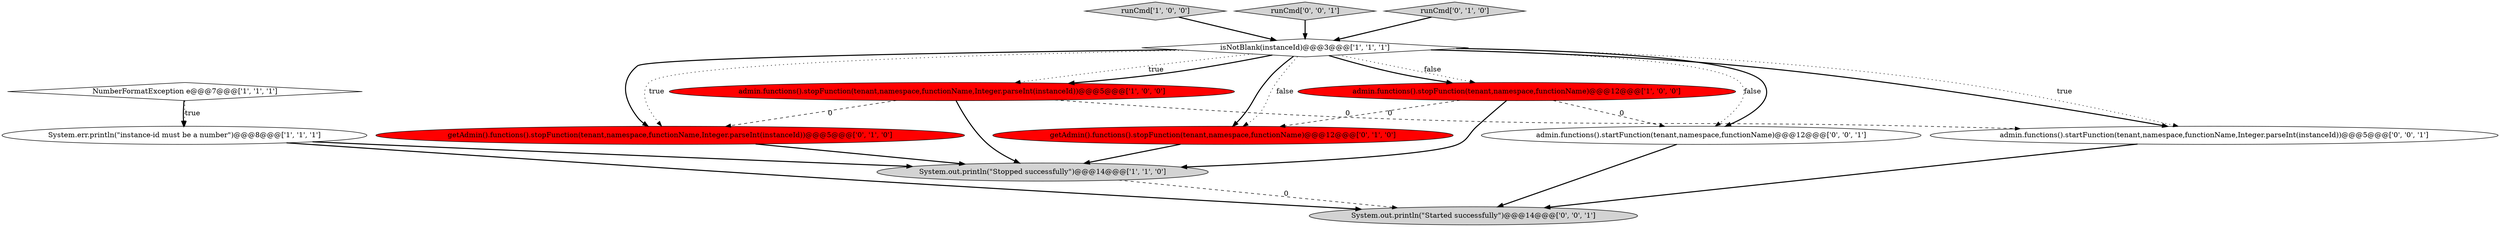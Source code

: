 digraph {
0 [style = filled, label = "System.out.println(\"Stopped successfully\")@@@14@@@['1', '1', '0']", fillcolor = lightgray, shape = ellipse image = "AAA0AAABBB1BBB"];
6 [style = filled, label = "System.err.println(\"instance-id must be a number\")@@@8@@@['1', '1', '1']", fillcolor = white, shape = ellipse image = "AAA0AAABBB1BBB"];
9 [style = filled, label = "getAdmin().functions().stopFunction(tenant,namespace,functionName,Integer.parseInt(instanceId))@@@5@@@['0', '1', '0']", fillcolor = red, shape = ellipse image = "AAA1AAABBB2BBB"];
1 [style = filled, label = "NumberFormatException e@@@7@@@['1', '1', '1']", fillcolor = white, shape = diamond image = "AAA0AAABBB1BBB"];
2 [style = filled, label = "runCmd['1', '0', '0']", fillcolor = lightgray, shape = diamond image = "AAA0AAABBB1BBB"];
3 [style = filled, label = "admin.functions().stopFunction(tenant,namespace,functionName)@@@12@@@['1', '0', '0']", fillcolor = red, shape = ellipse image = "AAA1AAABBB1BBB"];
12 [style = filled, label = "runCmd['0', '0', '1']", fillcolor = lightgray, shape = diamond image = "AAA0AAABBB3BBB"];
8 [style = filled, label = "getAdmin().functions().stopFunction(tenant,namespace,functionName)@@@12@@@['0', '1', '0']", fillcolor = red, shape = ellipse image = "AAA1AAABBB2BBB"];
10 [style = filled, label = "System.out.println(\"Started successfully\")@@@14@@@['0', '0', '1']", fillcolor = lightgray, shape = ellipse image = "AAA0AAABBB3BBB"];
11 [style = filled, label = "admin.functions().startFunction(tenant,namespace,functionName)@@@12@@@['0', '0', '1']", fillcolor = white, shape = ellipse image = "AAA0AAABBB3BBB"];
13 [style = filled, label = "admin.functions().startFunction(tenant,namespace,functionName,Integer.parseInt(instanceId))@@@5@@@['0', '0', '1']", fillcolor = white, shape = ellipse image = "AAA0AAABBB3BBB"];
5 [style = filled, label = "admin.functions().stopFunction(tenant,namespace,functionName,Integer.parseInt(instanceId))@@@5@@@['1', '0', '0']", fillcolor = red, shape = ellipse image = "AAA1AAABBB1BBB"];
4 [style = filled, label = "isNotBlank(instanceId)@@@3@@@['1', '1', '1']", fillcolor = white, shape = diamond image = "AAA0AAABBB1BBB"];
7 [style = filled, label = "runCmd['0', '1', '0']", fillcolor = lightgray, shape = diamond image = "AAA0AAABBB2BBB"];
5->13 [style = dashed, label="0"];
4->9 [style = bold, label=""];
4->5 [style = dotted, label="true"];
4->3 [style = bold, label=""];
13->10 [style = bold, label=""];
9->0 [style = bold, label=""];
4->13 [style = bold, label=""];
4->3 [style = dotted, label="false"];
5->9 [style = dashed, label="0"];
6->0 [style = bold, label=""];
7->4 [style = bold, label=""];
2->4 [style = bold, label=""];
4->8 [style = dotted, label="false"];
4->11 [style = dotted, label="false"];
0->10 [style = dashed, label="0"];
3->0 [style = bold, label=""];
8->0 [style = bold, label=""];
4->13 [style = dotted, label="true"];
1->6 [style = bold, label=""];
5->0 [style = bold, label=""];
12->4 [style = bold, label=""];
11->10 [style = bold, label=""];
6->10 [style = bold, label=""];
3->8 [style = dashed, label="0"];
4->8 [style = bold, label=""];
1->6 [style = dotted, label="true"];
4->9 [style = dotted, label="true"];
4->11 [style = bold, label=""];
4->5 [style = bold, label=""];
3->11 [style = dashed, label="0"];
}
